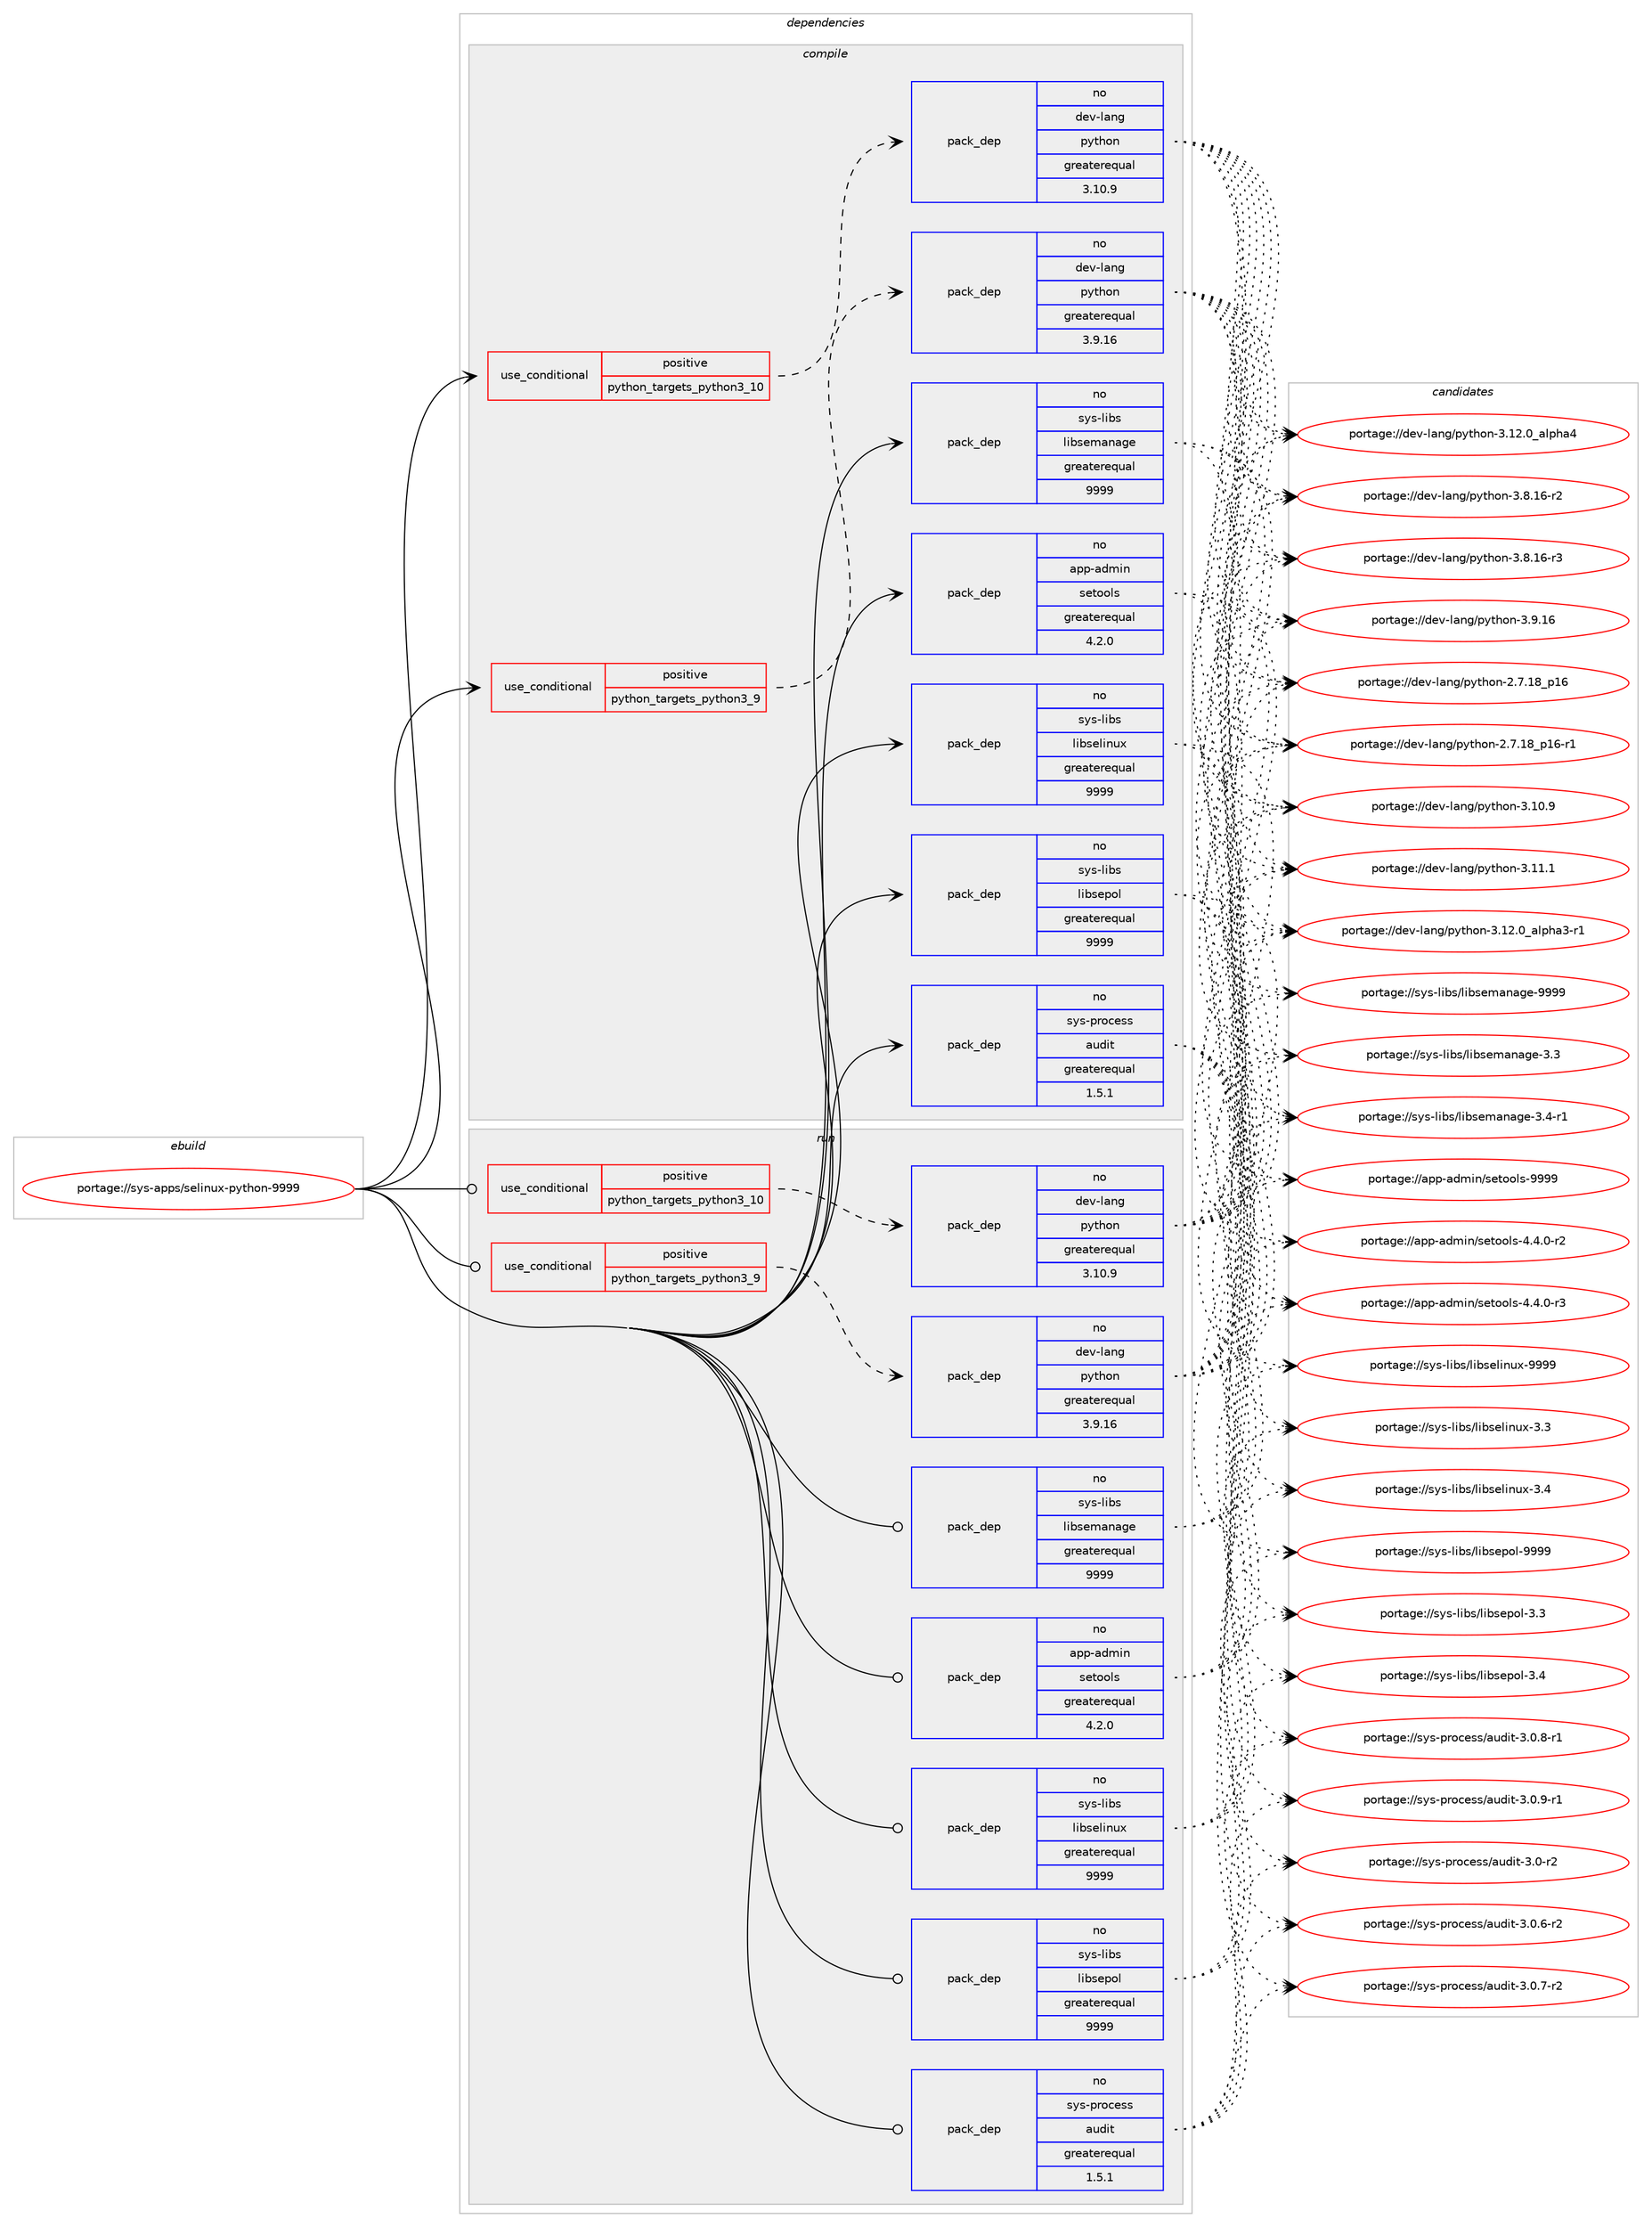 digraph prolog {

# *************
# Graph options
# *************

newrank=true;
concentrate=true;
compound=true;
graph [rankdir=LR,fontname=Helvetica,fontsize=10,ranksep=1.5];#, ranksep=2.5, nodesep=0.2];
edge  [arrowhead=vee];
node  [fontname=Helvetica,fontsize=10];

# **********
# The ebuild
# **********

subgraph cluster_leftcol {
color=gray;
rank=same;
label=<<i>ebuild</i>>;
id [label="portage://sys-apps/selinux-python-9999", color=red, width=4, href="../sys-apps/selinux-python-9999.svg"];
}

# ****************
# The dependencies
# ****************

subgraph cluster_midcol {
color=gray;
label=<<i>dependencies</i>>;
subgraph cluster_compile {
fillcolor="#eeeeee";
style=filled;
label=<<i>compile</i>>;
subgraph cond3764 {
dependency5759 [label=<<TABLE BORDER="0" CELLBORDER="1" CELLSPACING="0" CELLPADDING="4"><TR><TD ROWSPAN="3" CELLPADDING="10">use_conditional</TD></TR><TR><TD>positive</TD></TR><TR><TD>python_targets_python3_10</TD></TR></TABLE>>, shape=none, color=red];
subgraph pack1943 {
dependency5760 [label=<<TABLE BORDER="0" CELLBORDER="1" CELLSPACING="0" CELLPADDING="4" WIDTH="220"><TR><TD ROWSPAN="6" CELLPADDING="30">pack_dep</TD></TR><TR><TD WIDTH="110">no</TD></TR><TR><TD>dev-lang</TD></TR><TR><TD>python</TD></TR><TR><TD>greaterequal</TD></TR><TR><TD>3.10.9</TD></TR></TABLE>>, shape=none, color=blue];
}
dependency5759:e -> dependency5760:w [weight=20,style="dashed",arrowhead="vee"];
}
id:e -> dependency5759:w [weight=20,style="solid",arrowhead="vee"];
subgraph cond3765 {
dependency5761 [label=<<TABLE BORDER="0" CELLBORDER="1" CELLSPACING="0" CELLPADDING="4"><TR><TD ROWSPAN="3" CELLPADDING="10">use_conditional</TD></TR><TR><TD>positive</TD></TR><TR><TD>python_targets_python3_9</TD></TR></TABLE>>, shape=none, color=red];
subgraph pack1944 {
dependency5762 [label=<<TABLE BORDER="0" CELLBORDER="1" CELLSPACING="0" CELLPADDING="4" WIDTH="220"><TR><TD ROWSPAN="6" CELLPADDING="30">pack_dep</TD></TR><TR><TD WIDTH="110">no</TD></TR><TR><TD>dev-lang</TD></TR><TR><TD>python</TD></TR><TR><TD>greaterequal</TD></TR><TR><TD>3.9.16</TD></TR></TABLE>>, shape=none, color=blue];
}
dependency5761:e -> dependency5762:w [weight=20,style="dashed",arrowhead="vee"];
}
id:e -> dependency5761:w [weight=20,style="solid",arrowhead="vee"];
subgraph pack1945 {
dependency5763 [label=<<TABLE BORDER="0" CELLBORDER="1" CELLSPACING="0" CELLPADDING="4" WIDTH="220"><TR><TD ROWSPAN="6" CELLPADDING="30">pack_dep</TD></TR><TR><TD WIDTH="110">no</TD></TR><TR><TD>app-admin</TD></TR><TR><TD>setools</TD></TR><TR><TD>greaterequal</TD></TR><TR><TD>4.2.0</TD></TR></TABLE>>, shape=none, color=blue];
}
id:e -> dependency5763:w [weight=20,style="solid",arrowhead="vee"];
subgraph pack1946 {
dependency5764 [label=<<TABLE BORDER="0" CELLBORDER="1" CELLSPACING="0" CELLPADDING="4" WIDTH="220"><TR><TD ROWSPAN="6" CELLPADDING="30">pack_dep</TD></TR><TR><TD WIDTH="110">no</TD></TR><TR><TD>sys-libs</TD></TR><TR><TD>libselinux</TD></TR><TR><TD>greaterequal</TD></TR><TR><TD>9999</TD></TR></TABLE>>, shape=none, color=blue];
}
id:e -> dependency5764:w [weight=20,style="solid",arrowhead="vee"];
subgraph pack1947 {
dependency5765 [label=<<TABLE BORDER="0" CELLBORDER="1" CELLSPACING="0" CELLPADDING="4" WIDTH="220"><TR><TD ROWSPAN="6" CELLPADDING="30">pack_dep</TD></TR><TR><TD WIDTH="110">no</TD></TR><TR><TD>sys-libs</TD></TR><TR><TD>libsemanage</TD></TR><TR><TD>greaterequal</TD></TR><TR><TD>9999</TD></TR></TABLE>>, shape=none, color=blue];
}
id:e -> dependency5765:w [weight=20,style="solid",arrowhead="vee"];
subgraph pack1948 {
dependency5766 [label=<<TABLE BORDER="0" CELLBORDER="1" CELLSPACING="0" CELLPADDING="4" WIDTH="220"><TR><TD ROWSPAN="6" CELLPADDING="30">pack_dep</TD></TR><TR><TD WIDTH="110">no</TD></TR><TR><TD>sys-libs</TD></TR><TR><TD>libsepol</TD></TR><TR><TD>greaterequal</TD></TR><TR><TD>9999</TD></TR></TABLE>>, shape=none, color=blue];
}
id:e -> dependency5766:w [weight=20,style="solid",arrowhead="vee"];
subgraph pack1949 {
dependency5767 [label=<<TABLE BORDER="0" CELLBORDER="1" CELLSPACING="0" CELLPADDING="4" WIDTH="220"><TR><TD ROWSPAN="6" CELLPADDING="30">pack_dep</TD></TR><TR><TD WIDTH="110">no</TD></TR><TR><TD>sys-process</TD></TR><TR><TD>audit</TD></TR><TR><TD>greaterequal</TD></TR><TR><TD>1.5.1</TD></TR></TABLE>>, shape=none, color=blue];
}
id:e -> dependency5767:w [weight=20,style="solid",arrowhead="vee"];
}
subgraph cluster_compileandrun {
fillcolor="#eeeeee";
style=filled;
label=<<i>compile and run</i>>;
}
subgraph cluster_run {
fillcolor="#eeeeee";
style=filled;
label=<<i>run</i>>;
subgraph cond3766 {
dependency5768 [label=<<TABLE BORDER="0" CELLBORDER="1" CELLSPACING="0" CELLPADDING="4"><TR><TD ROWSPAN="3" CELLPADDING="10">use_conditional</TD></TR><TR><TD>positive</TD></TR><TR><TD>python_targets_python3_10</TD></TR></TABLE>>, shape=none, color=red];
subgraph pack1950 {
dependency5769 [label=<<TABLE BORDER="0" CELLBORDER="1" CELLSPACING="0" CELLPADDING="4" WIDTH="220"><TR><TD ROWSPAN="6" CELLPADDING="30">pack_dep</TD></TR><TR><TD WIDTH="110">no</TD></TR><TR><TD>dev-lang</TD></TR><TR><TD>python</TD></TR><TR><TD>greaterequal</TD></TR><TR><TD>3.10.9</TD></TR></TABLE>>, shape=none, color=blue];
}
dependency5768:e -> dependency5769:w [weight=20,style="dashed",arrowhead="vee"];
}
id:e -> dependency5768:w [weight=20,style="solid",arrowhead="odot"];
subgraph cond3767 {
dependency5770 [label=<<TABLE BORDER="0" CELLBORDER="1" CELLSPACING="0" CELLPADDING="4"><TR><TD ROWSPAN="3" CELLPADDING="10">use_conditional</TD></TR><TR><TD>positive</TD></TR><TR><TD>python_targets_python3_9</TD></TR></TABLE>>, shape=none, color=red];
subgraph pack1951 {
dependency5771 [label=<<TABLE BORDER="0" CELLBORDER="1" CELLSPACING="0" CELLPADDING="4" WIDTH="220"><TR><TD ROWSPAN="6" CELLPADDING="30">pack_dep</TD></TR><TR><TD WIDTH="110">no</TD></TR><TR><TD>dev-lang</TD></TR><TR><TD>python</TD></TR><TR><TD>greaterequal</TD></TR><TR><TD>3.9.16</TD></TR></TABLE>>, shape=none, color=blue];
}
dependency5770:e -> dependency5771:w [weight=20,style="dashed",arrowhead="vee"];
}
id:e -> dependency5770:w [weight=20,style="solid",arrowhead="odot"];
subgraph pack1952 {
dependency5772 [label=<<TABLE BORDER="0" CELLBORDER="1" CELLSPACING="0" CELLPADDING="4" WIDTH="220"><TR><TD ROWSPAN="6" CELLPADDING="30">pack_dep</TD></TR><TR><TD WIDTH="110">no</TD></TR><TR><TD>app-admin</TD></TR><TR><TD>setools</TD></TR><TR><TD>greaterequal</TD></TR><TR><TD>4.2.0</TD></TR></TABLE>>, shape=none, color=blue];
}
id:e -> dependency5772:w [weight=20,style="solid",arrowhead="odot"];
subgraph pack1953 {
dependency5773 [label=<<TABLE BORDER="0" CELLBORDER="1" CELLSPACING="0" CELLPADDING="4" WIDTH="220"><TR><TD ROWSPAN="6" CELLPADDING="30">pack_dep</TD></TR><TR><TD WIDTH="110">no</TD></TR><TR><TD>sys-libs</TD></TR><TR><TD>libselinux</TD></TR><TR><TD>greaterequal</TD></TR><TR><TD>9999</TD></TR></TABLE>>, shape=none, color=blue];
}
id:e -> dependency5773:w [weight=20,style="solid",arrowhead="odot"];
subgraph pack1954 {
dependency5774 [label=<<TABLE BORDER="0" CELLBORDER="1" CELLSPACING="0" CELLPADDING="4" WIDTH="220"><TR><TD ROWSPAN="6" CELLPADDING="30">pack_dep</TD></TR><TR><TD WIDTH="110">no</TD></TR><TR><TD>sys-libs</TD></TR><TR><TD>libsemanage</TD></TR><TR><TD>greaterequal</TD></TR><TR><TD>9999</TD></TR></TABLE>>, shape=none, color=blue];
}
id:e -> dependency5774:w [weight=20,style="solid",arrowhead="odot"];
subgraph pack1955 {
dependency5775 [label=<<TABLE BORDER="0" CELLBORDER="1" CELLSPACING="0" CELLPADDING="4" WIDTH="220"><TR><TD ROWSPAN="6" CELLPADDING="30">pack_dep</TD></TR><TR><TD WIDTH="110">no</TD></TR><TR><TD>sys-libs</TD></TR><TR><TD>libsepol</TD></TR><TR><TD>greaterequal</TD></TR><TR><TD>9999</TD></TR></TABLE>>, shape=none, color=blue];
}
id:e -> dependency5775:w [weight=20,style="solid",arrowhead="odot"];
subgraph pack1956 {
dependency5776 [label=<<TABLE BORDER="0" CELLBORDER="1" CELLSPACING="0" CELLPADDING="4" WIDTH="220"><TR><TD ROWSPAN="6" CELLPADDING="30">pack_dep</TD></TR><TR><TD WIDTH="110">no</TD></TR><TR><TD>sys-process</TD></TR><TR><TD>audit</TD></TR><TR><TD>greaterequal</TD></TR><TR><TD>1.5.1</TD></TR></TABLE>>, shape=none, color=blue];
}
id:e -> dependency5776:w [weight=20,style="solid",arrowhead="odot"];
}
}

# **************
# The candidates
# **************

subgraph cluster_choices {
rank=same;
color=gray;
label=<<i>candidates</i>>;

subgraph choice1943 {
color=black;
nodesep=1;
choice10010111845108971101034711212111610411111045504655464956951124954 [label="portage://dev-lang/python-2.7.18_p16", color=red, width=4,href="../dev-lang/python-2.7.18_p16.svg"];
choice100101118451089711010347112121116104111110455046554649569511249544511449 [label="portage://dev-lang/python-2.7.18_p16-r1", color=red, width=4,href="../dev-lang/python-2.7.18_p16-r1.svg"];
choice10010111845108971101034711212111610411111045514649484657 [label="portage://dev-lang/python-3.10.9", color=red, width=4,href="../dev-lang/python-3.10.9.svg"];
choice10010111845108971101034711212111610411111045514649494649 [label="portage://dev-lang/python-3.11.1", color=red, width=4,href="../dev-lang/python-3.11.1.svg"];
choice10010111845108971101034711212111610411111045514649504648959710811210497514511449 [label="portage://dev-lang/python-3.12.0_alpha3-r1", color=red, width=4,href="../dev-lang/python-3.12.0_alpha3-r1.svg"];
choice1001011184510897110103471121211161041111104551464950464895971081121049752 [label="portage://dev-lang/python-3.12.0_alpha4", color=red, width=4,href="../dev-lang/python-3.12.0_alpha4.svg"];
choice100101118451089711010347112121116104111110455146564649544511450 [label="portage://dev-lang/python-3.8.16-r2", color=red, width=4,href="../dev-lang/python-3.8.16-r2.svg"];
choice100101118451089711010347112121116104111110455146564649544511451 [label="portage://dev-lang/python-3.8.16-r3", color=red, width=4,href="../dev-lang/python-3.8.16-r3.svg"];
choice10010111845108971101034711212111610411111045514657464954 [label="portage://dev-lang/python-3.9.16", color=red, width=4,href="../dev-lang/python-3.9.16.svg"];
dependency5760:e -> choice10010111845108971101034711212111610411111045504655464956951124954:w [style=dotted,weight="100"];
dependency5760:e -> choice100101118451089711010347112121116104111110455046554649569511249544511449:w [style=dotted,weight="100"];
dependency5760:e -> choice10010111845108971101034711212111610411111045514649484657:w [style=dotted,weight="100"];
dependency5760:e -> choice10010111845108971101034711212111610411111045514649494649:w [style=dotted,weight="100"];
dependency5760:e -> choice10010111845108971101034711212111610411111045514649504648959710811210497514511449:w [style=dotted,weight="100"];
dependency5760:e -> choice1001011184510897110103471121211161041111104551464950464895971081121049752:w [style=dotted,weight="100"];
dependency5760:e -> choice100101118451089711010347112121116104111110455146564649544511450:w [style=dotted,weight="100"];
dependency5760:e -> choice100101118451089711010347112121116104111110455146564649544511451:w [style=dotted,weight="100"];
dependency5760:e -> choice10010111845108971101034711212111610411111045514657464954:w [style=dotted,weight="100"];
}
subgraph choice1944 {
color=black;
nodesep=1;
choice10010111845108971101034711212111610411111045504655464956951124954 [label="portage://dev-lang/python-2.7.18_p16", color=red, width=4,href="../dev-lang/python-2.7.18_p16.svg"];
choice100101118451089711010347112121116104111110455046554649569511249544511449 [label="portage://dev-lang/python-2.7.18_p16-r1", color=red, width=4,href="../dev-lang/python-2.7.18_p16-r1.svg"];
choice10010111845108971101034711212111610411111045514649484657 [label="portage://dev-lang/python-3.10.9", color=red, width=4,href="../dev-lang/python-3.10.9.svg"];
choice10010111845108971101034711212111610411111045514649494649 [label="portage://dev-lang/python-3.11.1", color=red, width=4,href="../dev-lang/python-3.11.1.svg"];
choice10010111845108971101034711212111610411111045514649504648959710811210497514511449 [label="portage://dev-lang/python-3.12.0_alpha3-r1", color=red, width=4,href="../dev-lang/python-3.12.0_alpha3-r1.svg"];
choice1001011184510897110103471121211161041111104551464950464895971081121049752 [label="portage://dev-lang/python-3.12.0_alpha4", color=red, width=4,href="../dev-lang/python-3.12.0_alpha4.svg"];
choice100101118451089711010347112121116104111110455146564649544511450 [label="portage://dev-lang/python-3.8.16-r2", color=red, width=4,href="../dev-lang/python-3.8.16-r2.svg"];
choice100101118451089711010347112121116104111110455146564649544511451 [label="portage://dev-lang/python-3.8.16-r3", color=red, width=4,href="../dev-lang/python-3.8.16-r3.svg"];
choice10010111845108971101034711212111610411111045514657464954 [label="portage://dev-lang/python-3.9.16", color=red, width=4,href="../dev-lang/python-3.9.16.svg"];
dependency5762:e -> choice10010111845108971101034711212111610411111045504655464956951124954:w [style=dotted,weight="100"];
dependency5762:e -> choice100101118451089711010347112121116104111110455046554649569511249544511449:w [style=dotted,weight="100"];
dependency5762:e -> choice10010111845108971101034711212111610411111045514649484657:w [style=dotted,weight="100"];
dependency5762:e -> choice10010111845108971101034711212111610411111045514649494649:w [style=dotted,weight="100"];
dependency5762:e -> choice10010111845108971101034711212111610411111045514649504648959710811210497514511449:w [style=dotted,weight="100"];
dependency5762:e -> choice1001011184510897110103471121211161041111104551464950464895971081121049752:w [style=dotted,weight="100"];
dependency5762:e -> choice100101118451089711010347112121116104111110455146564649544511450:w [style=dotted,weight="100"];
dependency5762:e -> choice100101118451089711010347112121116104111110455146564649544511451:w [style=dotted,weight="100"];
dependency5762:e -> choice10010111845108971101034711212111610411111045514657464954:w [style=dotted,weight="100"];
}
subgraph choice1945 {
color=black;
nodesep=1;
choice971121124597100109105110471151011161111111081154552465246484511450 [label="portage://app-admin/setools-4.4.0-r2", color=red, width=4,href="../app-admin/setools-4.4.0-r2.svg"];
choice971121124597100109105110471151011161111111081154552465246484511451 [label="portage://app-admin/setools-4.4.0-r3", color=red, width=4,href="../app-admin/setools-4.4.0-r3.svg"];
choice971121124597100109105110471151011161111111081154557575757 [label="portage://app-admin/setools-9999", color=red, width=4,href="../app-admin/setools-9999.svg"];
dependency5763:e -> choice971121124597100109105110471151011161111111081154552465246484511450:w [style=dotted,weight="100"];
dependency5763:e -> choice971121124597100109105110471151011161111111081154552465246484511451:w [style=dotted,weight="100"];
dependency5763:e -> choice971121124597100109105110471151011161111111081154557575757:w [style=dotted,weight="100"];
}
subgraph choice1946 {
color=black;
nodesep=1;
choice1151211154510810598115471081059811510110810511011712045514651 [label="portage://sys-libs/libselinux-3.3", color=red, width=4,href="../sys-libs/libselinux-3.3.svg"];
choice1151211154510810598115471081059811510110810511011712045514652 [label="portage://sys-libs/libselinux-3.4", color=red, width=4,href="../sys-libs/libselinux-3.4.svg"];
choice115121115451081059811547108105981151011081051101171204557575757 [label="portage://sys-libs/libselinux-9999", color=red, width=4,href="../sys-libs/libselinux-9999.svg"];
dependency5764:e -> choice1151211154510810598115471081059811510110810511011712045514651:w [style=dotted,weight="100"];
dependency5764:e -> choice1151211154510810598115471081059811510110810511011712045514652:w [style=dotted,weight="100"];
dependency5764:e -> choice115121115451081059811547108105981151011081051101171204557575757:w [style=dotted,weight="100"];
}
subgraph choice1947 {
color=black;
nodesep=1;
choice11512111545108105981154710810598115101109971109710310145514651 [label="portage://sys-libs/libsemanage-3.3", color=red, width=4,href="../sys-libs/libsemanage-3.3.svg"];
choice115121115451081059811547108105981151011099711097103101455146524511449 [label="portage://sys-libs/libsemanage-3.4-r1", color=red, width=4,href="../sys-libs/libsemanage-3.4-r1.svg"];
choice1151211154510810598115471081059811510110997110971031014557575757 [label="portage://sys-libs/libsemanage-9999", color=red, width=4,href="../sys-libs/libsemanage-9999.svg"];
dependency5765:e -> choice11512111545108105981154710810598115101109971109710310145514651:w [style=dotted,weight="100"];
dependency5765:e -> choice115121115451081059811547108105981151011099711097103101455146524511449:w [style=dotted,weight="100"];
dependency5765:e -> choice1151211154510810598115471081059811510110997110971031014557575757:w [style=dotted,weight="100"];
}
subgraph choice1948 {
color=black;
nodesep=1;
choice1151211154510810598115471081059811510111211110845514651 [label="portage://sys-libs/libsepol-3.3", color=red, width=4,href="../sys-libs/libsepol-3.3.svg"];
choice1151211154510810598115471081059811510111211110845514652 [label="portage://sys-libs/libsepol-3.4", color=red, width=4,href="../sys-libs/libsepol-3.4.svg"];
choice115121115451081059811547108105981151011121111084557575757 [label="portage://sys-libs/libsepol-9999", color=red, width=4,href="../sys-libs/libsepol-9999.svg"];
dependency5766:e -> choice1151211154510810598115471081059811510111211110845514651:w [style=dotted,weight="100"];
dependency5766:e -> choice1151211154510810598115471081059811510111211110845514652:w [style=dotted,weight="100"];
dependency5766:e -> choice115121115451081059811547108105981151011121111084557575757:w [style=dotted,weight="100"];
}
subgraph choice1949 {
color=black;
nodesep=1;
choice11512111545112114111991011151154797117100105116455146484511450 [label="portage://sys-process/audit-3.0-r2", color=red, width=4,href="../sys-process/audit-3.0-r2.svg"];
choice115121115451121141119910111511547971171001051164551464846544511450 [label="portage://sys-process/audit-3.0.6-r2", color=red, width=4,href="../sys-process/audit-3.0.6-r2.svg"];
choice115121115451121141119910111511547971171001051164551464846554511450 [label="portage://sys-process/audit-3.0.7-r2", color=red, width=4,href="../sys-process/audit-3.0.7-r2.svg"];
choice115121115451121141119910111511547971171001051164551464846564511449 [label="portage://sys-process/audit-3.0.8-r1", color=red, width=4,href="../sys-process/audit-3.0.8-r1.svg"];
choice115121115451121141119910111511547971171001051164551464846574511449 [label="portage://sys-process/audit-3.0.9-r1", color=red, width=4,href="../sys-process/audit-3.0.9-r1.svg"];
dependency5767:e -> choice11512111545112114111991011151154797117100105116455146484511450:w [style=dotted,weight="100"];
dependency5767:e -> choice115121115451121141119910111511547971171001051164551464846544511450:w [style=dotted,weight="100"];
dependency5767:e -> choice115121115451121141119910111511547971171001051164551464846554511450:w [style=dotted,weight="100"];
dependency5767:e -> choice115121115451121141119910111511547971171001051164551464846564511449:w [style=dotted,weight="100"];
dependency5767:e -> choice115121115451121141119910111511547971171001051164551464846574511449:w [style=dotted,weight="100"];
}
subgraph choice1950 {
color=black;
nodesep=1;
choice10010111845108971101034711212111610411111045504655464956951124954 [label="portage://dev-lang/python-2.7.18_p16", color=red, width=4,href="../dev-lang/python-2.7.18_p16.svg"];
choice100101118451089711010347112121116104111110455046554649569511249544511449 [label="portage://dev-lang/python-2.7.18_p16-r1", color=red, width=4,href="../dev-lang/python-2.7.18_p16-r1.svg"];
choice10010111845108971101034711212111610411111045514649484657 [label="portage://dev-lang/python-3.10.9", color=red, width=4,href="../dev-lang/python-3.10.9.svg"];
choice10010111845108971101034711212111610411111045514649494649 [label="portage://dev-lang/python-3.11.1", color=red, width=4,href="../dev-lang/python-3.11.1.svg"];
choice10010111845108971101034711212111610411111045514649504648959710811210497514511449 [label="portage://dev-lang/python-3.12.0_alpha3-r1", color=red, width=4,href="../dev-lang/python-3.12.0_alpha3-r1.svg"];
choice1001011184510897110103471121211161041111104551464950464895971081121049752 [label="portage://dev-lang/python-3.12.0_alpha4", color=red, width=4,href="../dev-lang/python-3.12.0_alpha4.svg"];
choice100101118451089711010347112121116104111110455146564649544511450 [label="portage://dev-lang/python-3.8.16-r2", color=red, width=4,href="../dev-lang/python-3.8.16-r2.svg"];
choice100101118451089711010347112121116104111110455146564649544511451 [label="portage://dev-lang/python-3.8.16-r3", color=red, width=4,href="../dev-lang/python-3.8.16-r3.svg"];
choice10010111845108971101034711212111610411111045514657464954 [label="portage://dev-lang/python-3.9.16", color=red, width=4,href="../dev-lang/python-3.9.16.svg"];
dependency5769:e -> choice10010111845108971101034711212111610411111045504655464956951124954:w [style=dotted,weight="100"];
dependency5769:e -> choice100101118451089711010347112121116104111110455046554649569511249544511449:w [style=dotted,weight="100"];
dependency5769:e -> choice10010111845108971101034711212111610411111045514649484657:w [style=dotted,weight="100"];
dependency5769:e -> choice10010111845108971101034711212111610411111045514649494649:w [style=dotted,weight="100"];
dependency5769:e -> choice10010111845108971101034711212111610411111045514649504648959710811210497514511449:w [style=dotted,weight="100"];
dependency5769:e -> choice1001011184510897110103471121211161041111104551464950464895971081121049752:w [style=dotted,weight="100"];
dependency5769:e -> choice100101118451089711010347112121116104111110455146564649544511450:w [style=dotted,weight="100"];
dependency5769:e -> choice100101118451089711010347112121116104111110455146564649544511451:w [style=dotted,weight="100"];
dependency5769:e -> choice10010111845108971101034711212111610411111045514657464954:w [style=dotted,weight="100"];
}
subgraph choice1951 {
color=black;
nodesep=1;
choice10010111845108971101034711212111610411111045504655464956951124954 [label="portage://dev-lang/python-2.7.18_p16", color=red, width=4,href="../dev-lang/python-2.7.18_p16.svg"];
choice100101118451089711010347112121116104111110455046554649569511249544511449 [label="portage://dev-lang/python-2.7.18_p16-r1", color=red, width=4,href="../dev-lang/python-2.7.18_p16-r1.svg"];
choice10010111845108971101034711212111610411111045514649484657 [label="portage://dev-lang/python-3.10.9", color=red, width=4,href="../dev-lang/python-3.10.9.svg"];
choice10010111845108971101034711212111610411111045514649494649 [label="portage://dev-lang/python-3.11.1", color=red, width=4,href="../dev-lang/python-3.11.1.svg"];
choice10010111845108971101034711212111610411111045514649504648959710811210497514511449 [label="portage://dev-lang/python-3.12.0_alpha3-r1", color=red, width=4,href="../dev-lang/python-3.12.0_alpha3-r1.svg"];
choice1001011184510897110103471121211161041111104551464950464895971081121049752 [label="portage://dev-lang/python-3.12.0_alpha4", color=red, width=4,href="../dev-lang/python-3.12.0_alpha4.svg"];
choice100101118451089711010347112121116104111110455146564649544511450 [label="portage://dev-lang/python-3.8.16-r2", color=red, width=4,href="../dev-lang/python-3.8.16-r2.svg"];
choice100101118451089711010347112121116104111110455146564649544511451 [label="portage://dev-lang/python-3.8.16-r3", color=red, width=4,href="../dev-lang/python-3.8.16-r3.svg"];
choice10010111845108971101034711212111610411111045514657464954 [label="portage://dev-lang/python-3.9.16", color=red, width=4,href="../dev-lang/python-3.9.16.svg"];
dependency5771:e -> choice10010111845108971101034711212111610411111045504655464956951124954:w [style=dotted,weight="100"];
dependency5771:e -> choice100101118451089711010347112121116104111110455046554649569511249544511449:w [style=dotted,weight="100"];
dependency5771:e -> choice10010111845108971101034711212111610411111045514649484657:w [style=dotted,weight="100"];
dependency5771:e -> choice10010111845108971101034711212111610411111045514649494649:w [style=dotted,weight="100"];
dependency5771:e -> choice10010111845108971101034711212111610411111045514649504648959710811210497514511449:w [style=dotted,weight="100"];
dependency5771:e -> choice1001011184510897110103471121211161041111104551464950464895971081121049752:w [style=dotted,weight="100"];
dependency5771:e -> choice100101118451089711010347112121116104111110455146564649544511450:w [style=dotted,weight="100"];
dependency5771:e -> choice100101118451089711010347112121116104111110455146564649544511451:w [style=dotted,weight="100"];
dependency5771:e -> choice10010111845108971101034711212111610411111045514657464954:w [style=dotted,weight="100"];
}
subgraph choice1952 {
color=black;
nodesep=1;
choice971121124597100109105110471151011161111111081154552465246484511450 [label="portage://app-admin/setools-4.4.0-r2", color=red, width=4,href="../app-admin/setools-4.4.0-r2.svg"];
choice971121124597100109105110471151011161111111081154552465246484511451 [label="portage://app-admin/setools-4.4.0-r3", color=red, width=4,href="../app-admin/setools-4.4.0-r3.svg"];
choice971121124597100109105110471151011161111111081154557575757 [label="portage://app-admin/setools-9999", color=red, width=4,href="../app-admin/setools-9999.svg"];
dependency5772:e -> choice971121124597100109105110471151011161111111081154552465246484511450:w [style=dotted,weight="100"];
dependency5772:e -> choice971121124597100109105110471151011161111111081154552465246484511451:w [style=dotted,weight="100"];
dependency5772:e -> choice971121124597100109105110471151011161111111081154557575757:w [style=dotted,weight="100"];
}
subgraph choice1953 {
color=black;
nodesep=1;
choice1151211154510810598115471081059811510110810511011712045514651 [label="portage://sys-libs/libselinux-3.3", color=red, width=4,href="../sys-libs/libselinux-3.3.svg"];
choice1151211154510810598115471081059811510110810511011712045514652 [label="portage://sys-libs/libselinux-3.4", color=red, width=4,href="../sys-libs/libselinux-3.4.svg"];
choice115121115451081059811547108105981151011081051101171204557575757 [label="portage://sys-libs/libselinux-9999", color=red, width=4,href="../sys-libs/libselinux-9999.svg"];
dependency5773:e -> choice1151211154510810598115471081059811510110810511011712045514651:w [style=dotted,weight="100"];
dependency5773:e -> choice1151211154510810598115471081059811510110810511011712045514652:w [style=dotted,weight="100"];
dependency5773:e -> choice115121115451081059811547108105981151011081051101171204557575757:w [style=dotted,weight="100"];
}
subgraph choice1954 {
color=black;
nodesep=1;
choice11512111545108105981154710810598115101109971109710310145514651 [label="portage://sys-libs/libsemanage-3.3", color=red, width=4,href="../sys-libs/libsemanage-3.3.svg"];
choice115121115451081059811547108105981151011099711097103101455146524511449 [label="portage://sys-libs/libsemanage-3.4-r1", color=red, width=4,href="../sys-libs/libsemanage-3.4-r1.svg"];
choice1151211154510810598115471081059811510110997110971031014557575757 [label="portage://sys-libs/libsemanage-9999", color=red, width=4,href="../sys-libs/libsemanage-9999.svg"];
dependency5774:e -> choice11512111545108105981154710810598115101109971109710310145514651:w [style=dotted,weight="100"];
dependency5774:e -> choice115121115451081059811547108105981151011099711097103101455146524511449:w [style=dotted,weight="100"];
dependency5774:e -> choice1151211154510810598115471081059811510110997110971031014557575757:w [style=dotted,weight="100"];
}
subgraph choice1955 {
color=black;
nodesep=1;
choice1151211154510810598115471081059811510111211110845514651 [label="portage://sys-libs/libsepol-3.3", color=red, width=4,href="../sys-libs/libsepol-3.3.svg"];
choice1151211154510810598115471081059811510111211110845514652 [label="portage://sys-libs/libsepol-3.4", color=red, width=4,href="../sys-libs/libsepol-3.4.svg"];
choice115121115451081059811547108105981151011121111084557575757 [label="portage://sys-libs/libsepol-9999", color=red, width=4,href="../sys-libs/libsepol-9999.svg"];
dependency5775:e -> choice1151211154510810598115471081059811510111211110845514651:w [style=dotted,weight="100"];
dependency5775:e -> choice1151211154510810598115471081059811510111211110845514652:w [style=dotted,weight="100"];
dependency5775:e -> choice115121115451081059811547108105981151011121111084557575757:w [style=dotted,weight="100"];
}
subgraph choice1956 {
color=black;
nodesep=1;
choice11512111545112114111991011151154797117100105116455146484511450 [label="portage://sys-process/audit-3.0-r2", color=red, width=4,href="../sys-process/audit-3.0-r2.svg"];
choice115121115451121141119910111511547971171001051164551464846544511450 [label="portage://sys-process/audit-3.0.6-r2", color=red, width=4,href="../sys-process/audit-3.0.6-r2.svg"];
choice115121115451121141119910111511547971171001051164551464846554511450 [label="portage://sys-process/audit-3.0.7-r2", color=red, width=4,href="../sys-process/audit-3.0.7-r2.svg"];
choice115121115451121141119910111511547971171001051164551464846564511449 [label="portage://sys-process/audit-3.0.8-r1", color=red, width=4,href="../sys-process/audit-3.0.8-r1.svg"];
choice115121115451121141119910111511547971171001051164551464846574511449 [label="portage://sys-process/audit-3.0.9-r1", color=red, width=4,href="../sys-process/audit-3.0.9-r1.svg"];
dependency5776:e -> choice11512111545112114111991011151154797117100105116455146484511450:w [style=dotted,weight="100"];
dependency5776:e -> choice115121115451121141119910111511547971171001051164551464846544511450:w [style=dotted,weight="100"];
dependency5776:e -> choice115121115451121141119910111511547971171001051164551464846554511450:w [style=dotted,weight="100"];
dependency5776:e -> choice115121115451121141119910111511547971171001051164551464846564511449:w [style=dotted,weight="100"];
dependency5776:e -> choice115121115451121141119910111511547971171001051164551464846574511449:w [style=dotted,weight="100"];
}
}

}
